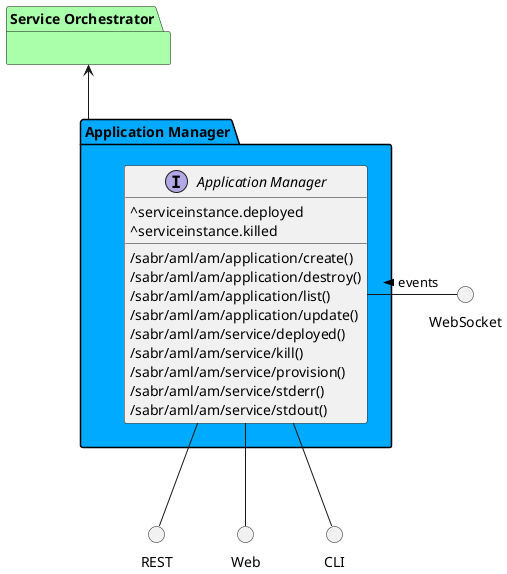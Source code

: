 @startuml


package "Service Orchestrator" #aaffaa {

}

package "Application Manager" #00aaff {

}


package "Application Manager" #00aaff {

    interface "Application Manager" as i {
            ^serviceinstance.deployed
            ^serviceinstance.killed
    
            /sabr/aml/am/application/create()
            /sabr/aml/am/application/destroy()
            /sabr/aml/am/application/list()
            /sabr/aml/am/application/update()
            /sabr/aml/am/service/deployed()
            /sabr/aml/am/service/kill()
            /sabr/aml/am/service/provision()
            /sabr/aml/am/service/stderr()
            /sabr/aml/am/service/stdout()
    
    }
}

circle REST
circle Web
circle CLI
circle WebSocket

i -down- Web
i -down- CLI
i -down- REST
WebSocket -left- i: events >

package "Application Manager" #00aaff {


}


    "Service Orchestrator" <-- "Application Manager"


@enduml
